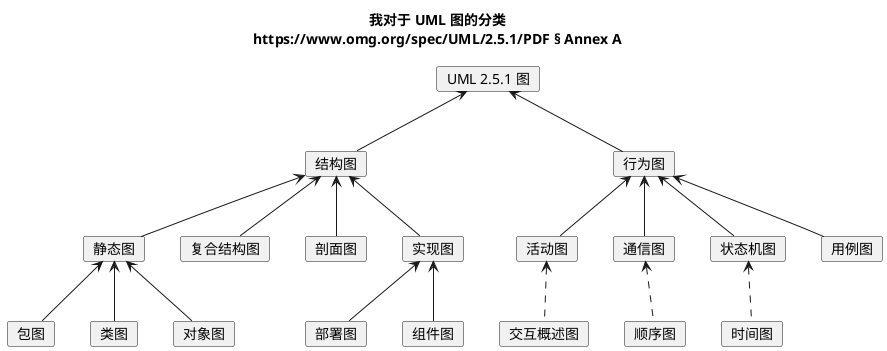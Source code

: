 @startuml

title
  我对于 UML 图的分类
  https://www.omg.org/spec/UML/2.5.1/PDF § Annex A
end title

card "UML 2.5.1 图" as Diagram

card "结构图" as StructureDiagram
card "行为图" as BehaviourDiagram
Diagram <-- StructureDiagram
Diagram <-- BehaviourDiagram

together {
  card "静态图" as StaticDiagram
  card "剖面图" as ProfileDiagram
  card "复合结构图" as CompositeStructureDiagram
  card "实现图" as ImplementationDiagram
}
StructureDiagram <-- StaticDiagram
StructureDiagram <-- ProfileDiagram
StructureDiagram <-- CompositeStructureDiagram
StructureDiagram <-- ImplementationDiagram

together {
  card "对象图" as ObjectDiagram
  card "类图" as ClassDiagram
  card "包图" as PackageDiagram
}
StaticDiagram <-- ObjectDiagram
StaticDiagram <-- ClassDiagram
StaticDiagram <-- PackageDiagram

together {
  card "组件图" as ComponentDiagram
  card "部署图" as DeploymentDiagram
}
ImplementationDiagram <-- ComponentDiagram
ImplementationDiagram <-- DeploymentDiagram

together {
  card "用例图" as UseCaseDiagram
  card "活动图" as ActivityDiagram
  card "通信图" as CommunicationDiagram
  card "状态机图" as StateMachineDiagram
}
BehaviourDiagram <-- UseCaseDiagram
BehaviourDiagram <-- ActivityDiagram
BehaviourDiagram <-- CommunicationDiagram
BehaviourDiagram <-- StateMachineDiagram

card "交互概述图" as InteractionOverviewDiagram
ActivityDiagram <.. InteractionOverviewDiagram

card "顺序图" as SequenceDiagram
CommunicationDiagram <.. SequenceDiagram

card "时间图" as TimingDiagram
StateMachineDiagram <.. TimingDiagram

@enduml

